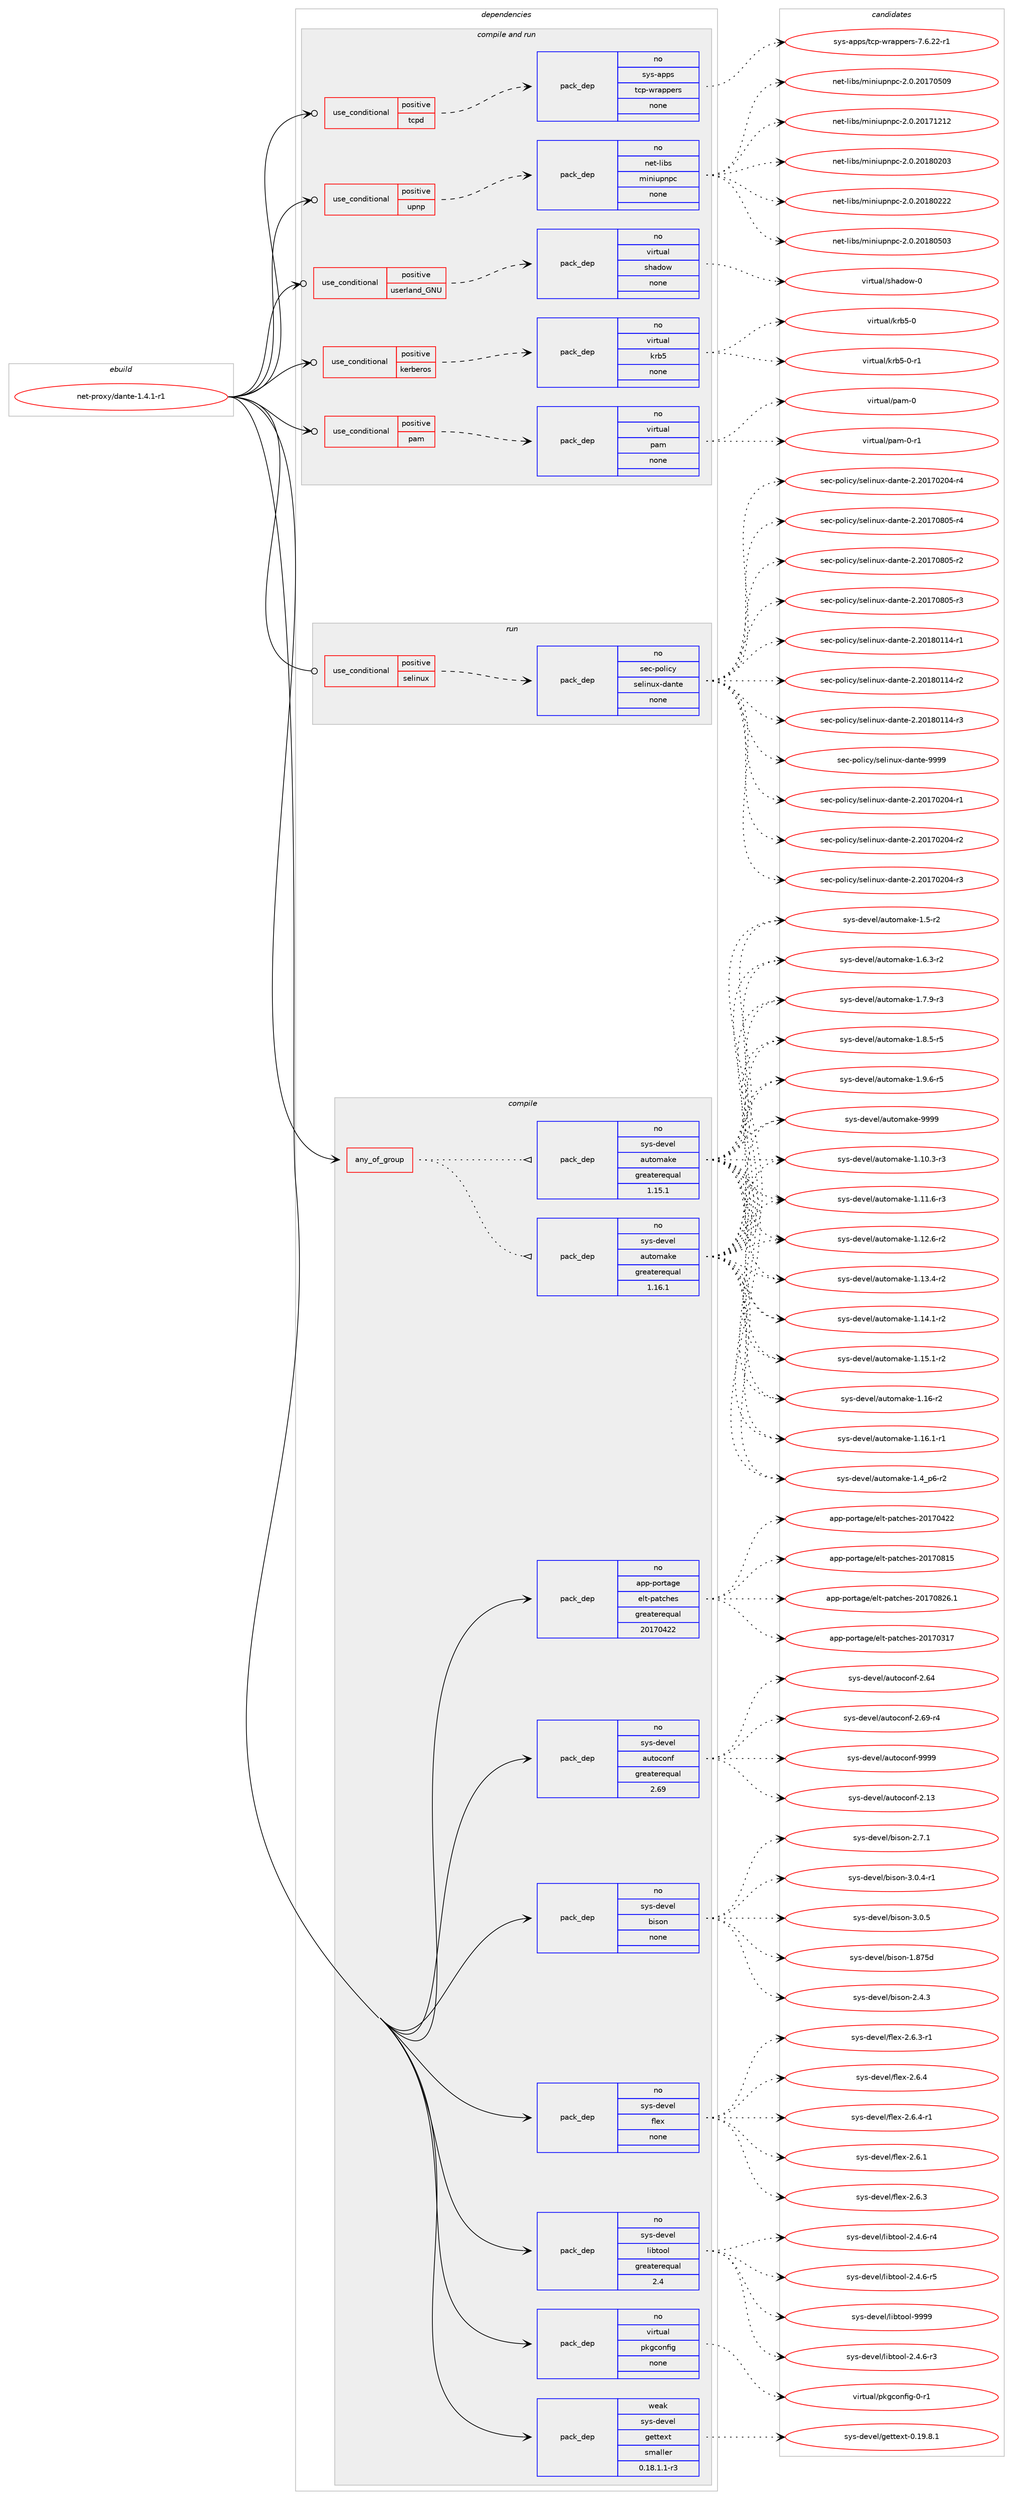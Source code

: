 digraph prolog {

# *************
# Graph options
# *************

newrank=true;
concentrate=true;
compound=true;
graph [rankdir=LR,fontname=Helvetica,fontsize=10,ranksep=1.5];#, ranksep=2.5, nodesep=0.2];
edge  [arrowhead=vee];
node  [fontname=Helvetica,fontsize=10];

# **********
# The ebuild
# **********

subgraph cluster_leftcol {
color=gray;
rank=same;
label=<<i>ebuild</i>>;
id [label="net-proxy/dante-1.4.1-r1", color=red, width=4, href="../net-proxy/dante-1.4.1-r1.svg"];
}

# ****************
# The dependencies
# ****************

subgraph cluster_midcol {
color=gray;
label=<<i>dependencies</i>>;
subgraph cluster_compile {
fillcolor="#eeeeee";
style=filled;
label=<<i>compile</i>>;
subgraph any31 {
dependency1754 [label=<<TABLE BORDER="0" CELLBORDER="1" CELLSPACING="0" CELLPADDING="4"><TR><TD CELLPADDING="10">any_of_group</TD></TR></TABLE>>, shape=none, color=red];subgraph pack1223 {
dependency1755 [label=<<TABLE BORDER="0" CELLBORDER="1" CELLSPACING="0" CELLPADDING="4" WIDTH="220"><TR><TD ROWSPAN="6" CELLPADDING="30">pack_dep</TD></TR><TR><TD WIDTH="110">no</TD></TR><TR><TD>sys-devel</TD></TR><TR><TD>automake</TD></TR><TR><TD>greaterequal</TD></TR><TR><TD>1.16.1</TD></TR></TABLE>>, shape=none, color=blue];
}
dependency1754:e -> dependency1755:w [weight=20,style="dotted",arrowhead="oinv"];
subgraph pack1224 {
dependency1756 [label=<<TABLE BORDER="0" CELLBORDER="1" CELLSPACING="0" CELLPADDING="4" WIDTH="220"><TR><TD ROWSPAN="6" CELLPADDING="30">pack_dep</TD></TR><TR><TD WIDTH="110">no</TD></TR><TR><TD>sys-devel</TD></TR><TR><TD>automake</TD></TR><TR><TD>greaterequal</TD></TR><TR><TD>1.15.1</TD></TR></TABLE>>, shape=none, color=blue];
}
dependency1754:e -> dependency1756:w [weight=20,style="dotted",arrowhead="oinv"];
}
id:e -> dependency1754:w [weight=20,style="solid",arrowhead="vee"];
subgraph pack1225 {
dependency1757 [label=<<TABLE BORDER="0" CELLBORDER="1" CELLSPACING="0" CELLPADDING="4" WIDTH="220"><TR><TD ROWSPAN="6" CELLPADDING="30">pack_dep</TD></TR><TR><TD WIDTH="110">no</TD></TR><TR><TD>app-portage</TD></TR><TR><TD>elt-patches</TD></TR><TR><TD>greaterequal</TD></TR><TR><TD>20170422</TD></TR></TABLE>>, shape=none, color=blue];
}
id:e -> dependency1757:w [weight=20,style="solid",arrowhead="vee"];
subgraph pack1226 {
dependency1758 [label=<<TABLE BORDER="0" CELLBORDER="1" CELLSPACING="0" CELLPADDING="4" WIDTH="220"><TR><TD ROWSPAN="6" CELLPADDING="30">pack_dep</TD></TR><TR><TD WIDTH="110">no</TD></TR><TR><TD>sys-devel</TD></TR><TR><TD>autoconf</TD></TR><TR><TD>greaterequal</TD></TR><TR><TD>2.69</TD></TR></TABLE>>, shape=none, color=blue];
}
id:e -> dependency1758:w [weight=20,style="solid",arrowhead="vee"];
subgraph pack1227 {
dependency1759 [label=<<TABLE BORDER="0" CELLBORDER="1" CELLSPACING="0" CELLPADDING="4" WIDTH="220"><TR><TD ROWSPAN="6" CELLPADDING="30">pack_dep</TD></TR><TR><TD WIDTH="110">no</TD></TR><TR><TD>sys-devel</TD></TR><TR><TD>bison</TD></TR><TR><TD>none</TD></TR><TR><TD></TD></TR></TABLE>>, shape=none, color=blue];
}
id:e -> dependency1759:w [weight=20,style="solid",arrowhead="vee"];
subgraph pack1228 {
dependency1760 [label=<<TABLE BORDER="0" CELLBORDER="1" CELLSPACING="0" CELLPADDING="4" WIDTH="220"><TR><TD ROWSPAN="6" CELLPADDING="30">pack_dep</TD></TR><TR><TD WIDTH="110">no</TD></TR><TR><TD>sys-devel</TD></TR><TR><TD>flex</TD></TR><TR><TD>none</TD></TR><TR><TD></TD></TR></TABLE>>, shape=none, color=blue];
}
id:e -> dependency1760:w [weight=20,style="solid",arrowhead="vee"];
subgraph pack1229 {
dependency1761 [label=<<TABLE BORDER="0" CELLBORDER="1" CELLSPACING="0" CELLPADDING="4" WIDTH="220"><TR><TD ROWSPAN="6" CELLPADDING="30">pack_dep</TD></TR><TR><TD WIDTH="110">no</TD></TR><TR><TD>sys-devel</TD></TR><TR><TD>libtool</TD></TR><TR><TD>greaterequal</TD></TR><TR><TD>2.4</TD></TR></TABLE>>, shape=none, color=blue];
}
id:e -> dependency1761:w [weight=20,style="solid",arrowhead="vee"];
subgraph pack1230 {
dependency1762 [label=<<TABLE BORDER="0" CELLBORDER="1" CELLSPACING="0" CELLPADDING="4" WIDTH="220"><TR><TD ROWSPAN="6" CELLPADDING="30">pack_dep</TD></TR><TR><TD WIDTH="110">no</TD></TR><TR><TD>virtual</TD></TR><TR><TD>pkgconfig</TD></TR><TR><TD>none</TD></TR><TR><TD></TD></TR></TABLE>>, shape=none, color=blue];
}
id:e -> dependency1762:w [weight=20,style="solid",arrowhead="vee"];
subgraph pack1231 {
dependency1763 [label=<<TABLE BORDER="0" CELLBORDER="1" CELLSPACING="0" CELLPADDING="4" WIDTH="220"><TR><TD ROWSPAN="6" CELLPADDING="30">pack_dep</TD></TR><TR><TD WIDTH="110">weak</TD></TR><TR><TD>sys-devel</TD></TR><TR><TD>gettext</TD></TR><TR><TD>smaller</TD></TR><TR><TD>0.18.1.1-r3</TD></TR></TABLE>>, shape=none, color=blue];
}
id:e -> dependency1763:w [weight=20,style="solid",arrowhead="vee"];
}
subgraph cluster_compileandrun {
fillcolor="#eeeeee";
style=filled;
label=<<i>compile and run</i>>;
subgraph cond502 {
dependency1764 [label=<<TABLE BORDER="0" CELLBORDER="1" CELLSPACING="0" CELLPADDING="4"><TR><TD ROWSPAN="3" CELLPADDING="10">use_conditional</TD></TR><TR><TD>positive</TD></TR><TR><TD>kerberos</TD></TR></TABLE>>, shape=none, color=red];
subgraph pack1232 {
dependency1765 [label=<<TABLE BORDER="0" CELLBORDER="1" CELLSPACING="0" CELLPADDING="4" WIDTH="220"><TR><TD ROWSPAN="6" CELLPADDING="30">pack_dep</TD></TR><TR><TD WIDTH="110">no</TD></TR><TR><TD>virtual</TD></TR><TR><TD>krb5</TD></TR><TR><TD>none</TD></TR><TR><TD></TD></TR></TABLE>>, shape=none, color=blue];
}
dependency1764:e -> dependency1765:w [weight=20,style="dashed",arrowhead="vee"];
}
id:e -> dependency1764:w [weight=20,style="solid",arrowhead="odotvee"];
subgraph cond503 {
dependency1766 [label=<<TABLE BORDER="0" CELLBORDER="1" CELLSPACING="0" CELLPADDING="4"><TR><TD ROWSPAN="3" CELLPADDING="10">use_conditional</TD></TR><TR><TD>positive</TD></TR><TR><TD>pam</TD></TR></TABLE>>, shape=none, color=red];
subgraph pack1233 {
dependency1767 [label=<<TABLE BORDER="0" CELLBORDER="1" CELLSPACING="0" CELLPADDING="4" WIDTH="220"><TR><TD ROWSPAN="6" CELLPADDING="30">pack_dep</TD></TR><TR><TD WIDTH="110">no</TD></TR><TR><TD>virtual</TD></TR><TR><TD>pam</TD></TR><TR><TD>none</TD></TR><TR><TD></TD></TR></TABLE>>, shape=none, color=blue];
}
dependency1766:e -> dependency1767:w [weight=20,style="dashed",arrowhead="vee"];
}
id:e -> dependency1766:w [weight=20,style="solid",arrowhead="odotvee"];
subgraph cond504 {
dependency1768 [label=<<TABLE BORDER="0" CELLBORDER="1" CELLSPACING="0" CELLPADDING="4"><TR><TD ROWSPAN="3" CELLPADDING="10">use_conditional</TD></TR><TR><TD>positive</TD></TR><TR><TD>tcpd</TD></TR></TABLE>>, shape=none, color=red];
subgraph pack1234 {
dependency1769 [label=<<TABLE BORDER="0" CELLBORDER="1" CELLSPACING="0" CELLPADDING="4" WIDTH="220"><TR><TD ROWSPAN="6" CELLPADDING="30">pack_dep</TD></TR><TR><TD WIDTH="110">no</TD></TR><TR><TD>sys-apps</TD></TR><TR><TD>tcp-wrappers</TD></TR><TR><TD>none</TD></TR><TR><TD></TD></TR></TABLE>>, shape=none, color=blue];
}
dependency1768:e -> dependency1769:w [weight=20,style="dashed",arrowhead="vee"];
}
id:e -> dependency1768:w [weight=20,style="solid",arrowhead="odotvee"];
subgraph cond505 {
dependency1770 [label=<<TABLE BORDER="0" CELLBORDER="1" CELLSPACING="0" CELLPADDING="4"><TR><TD ROWSPAN="3" CELLPADDING="10">use_conditional</TD></TR><TR><TD>positive</TD></TR><TR><TD>upnp</TD></TR></TABLE>>, shape=none, color=red];
subgraph pack1235 {
dependency1771 [label=<<TABLE BORDER="0" CELLBORDER="1" CELLSPACING="0" CELLPADDING="4" WIDTH="220"><TR><TD ROWSPAN="6" CELLPADDING="30">pack_dep</TD></TR><TR><TD WIDTH="110">no</TD></TR><TR><TD>net-libs</TD></TR><TR><TD>miniupnpc</TD></TR><TR><TD>none</TD></TR><TR><TD></TD></TR></TABLE>>, shape=none, color=blue];
}
dependency1770:e -> dependency1771:w [weight=20,style="dashed",arrowhead="vee"];
}
id:e -> dependency1770:w [weight=20,style="solid",arrowhead="odotvee"];
subgraph cond506 {
dependency1772 [label=<<TABLE BORDER="0" CELLBORDER="1" CELLSPACING="0" CELLPADDING="4"><TR><TD ROWSPAN="3" CELLPADDING="10">use_conditional</TD></TR><TR><TD>positive</TD></TR><TR><TD>userland_GNU</TD></TR></TABLE>>, shape=none, color=red];
subgraph pack1236 {
dependency1773 [label=<<TABLE BORDER="0" CELLBORDER="1" CELLSPACING="0" CELLPADDING="4" WIDTH="220"><TR><TD ROWSPAN="6" CELLPADDING="30">pack_dep</TD></TR><TR><TD WIDTH="110">no</TD></TR><TR><TD>virtual</TD></TR><TR><TD>shadow</TD></TR><TR><TD>none</TD></TR><TR><TD></TD></TR></TABLE>>, shape=none, color=blue];
}
dependency1772:e -> dependency1773:w [weight=20,style="dashed",arrowhead="vee"];
}
id:e -> dependency1772:w [weight=20,style="solid",arrowhead="odotvee"];
}
subgraph cluster_run {
fillcolor="#eeeeee";
style=filled;
label=<<i>run</i>>;
subgraph cond507 {
dependency1774 [label=<<TABLE BORDER="0" CELLBORDER="1" CELLSPACING="0" CELLPADDING="4"><TR><TD ROWSPAN="3" CELLPADDING="10">use_conditional</TD></TR><TR><TD>positive</TD></TR><TR><TD>selinux</TD></TR></TABLE>>, shape=none, color=red];
subgraph pack1237 {
dependency1775 [label=<<TABLE BORDER="0" CELLBORDER="1" CELLSPACING="0" CELLPADDING="4" WIDTH="220"><TR><TD ROWSPAN="6" CELLPADDING="30">pack_dep</TD></TR><TR><TD WIDTH="110">no</TD></TR><TR><TD>sec-policy</TD></TR><TR><TD>selinux-dante</TD></TR><TR><TD>none</TD></TR><TR><TD></TD></TR></TABLE>>, shape=none, color=blue];
}
dependency1774:e -> dependency1775:w [weight=20,style="dashed",arrowhead="vee"];
}
id:e -> dependency1774:w [weight=20,style="solid",arrowhead="odot"];
}
}

# **************
# The candidates
# **************

subgraph cluster_choices {
rank=same;
color=gray;
label=<<i>candidates</i>>;

subgraph choice1223 {
color=black;
nodesep=1;
choice11512111545100101118101108479711711611110997107101454946494846514511451 [label="sys-devel/automake-1.10.3-r3", color=red, width=4,href="../sys-devel/automake-1.10.3-r3.svg"];
choice11512111545100101118101108479711711611110997107101454946494946544511451 [label="sys-devel/automake-1.11.6-r3", color=red, width=4,href="../sys-devel/automake-1.11.6-r3.svg"];
choice11512111545100101118101108479711711611110997107101454946495046544511450 [label="sys-devel/automake-1.12.6-r2", color=red, width=4,href="../sys-devel/automake-1.12.6-r2.svg"];
choice11512111545100101118101108479711711611110997107101454946495146524511450 [label="sys-devel/automake-1.13.4-r2", color=red, width=4,href="../sys-devel/automake-1.13.4-r2.svg"];
choice11512111545100101118101108479711711611110997107101454946495246494511450 [label="sys-devel/automake-1.14.1-r2", color=red, width=4,href="../sys-devel/automake-1.14.1-r2.svg"];
choice11512111545100101118101108479711711611110997107101454946495346494511450 [label="sys-devel/automake-1.15.1-r2", color=red, width=4,href="../sys-devel/automake-1.15.1-r2.svg"];
choice1151211154510010111810110847971171161111099710710145494649544511450 [label="sys-devel/automake-1.16-r2", color=red, width=4,href="../sys-devel/automake-1.16-r2.svg"];
choice11512111545100101118101108479711711611110997107101454946495446494511449 [label="sys-devel/automake-1.16.1-r1", color=red, width=4,href="../sys-devel/automake-1.16.1-r1.svg"];
choice115121115451001011181011084797117116111109971071014549465295112544511450 [label="sys-devel/automake-1.4_p6-r2", color=red, width=4,href="../sys-devel/automake-1.4_p6-r2.svg"];
choice11512111545100101118101108479711711611110997107101454946534511450 [label="sys-devel/automake-1.5-r2", color=red, width=4,href="../sys-devel/automake-1.5-r2.svg"];
choice115121115451001011181011084797117116111109971071014549465446514511450 [label="sys-devel/automake-1.6.3-r2", color=red, width=4,href="../sys-devel/automake-1.6.3-r2.svg"];
choice115121115451001011181011084797117116111109971071014549465546574511451 [label="sys-devel/automake-1.7.9-r3", color=red, width=4,href="../sys-devel/automake-1.7.9-r3.svg"];
choice115121115451001011181011084797117116111109971071014549465646534511453 [label="sys-devel/automake-1.8.5-r5", color=red, width=4,href="../sys-devel/automake-1.8.5-r5.svg"];
choice115121115451001011181011084797117116111109971071014549465746544511453 [label="sys-devel/automake-1.9.6-r5", color=red, width=4,href="../sys-devel/automake-1.9.6-r5.svg"];
choice115121115451001011181011084797117116111109971071014557575757 [label="sys-devel/automake-9999", color=red, width=4,href="../sys-devel/automake-9999.svg"];
dependency1755:e -> choice11512111545100101118101108479711711611110997107101454946494846514511451:w [style=dotted,weight="100"];
dependency1755:e -> choice11512111545100101118101108479711711611110997107101454946494946544511451:w [style=dotted,weight="100"];
dependency1755:e -> choice11512111545100101118101108479711711611110997107101454946495046544511450:w [style=dotted,weight="100"];
dependency1755:e -> choice11512111545100101118101108479711711611110997107101454946495146524511450:w [style=dotted,weight="100"];
dependency1755:e -> choice11512111545100101118101108479711711611110997107101454946495246494511450:w [style=dotted,weight="100"];
dependency1755:e -> choice11512111545100101118101108479711711611110997107101454946495346494511450:w [style=dotted,weight="100"];
dependency1755:e -> choice1151211154510010111810110847971171161111099710710145494649544511450:w [style=dotted,weight="100"];
dependency1755:e -> choice11512111545100101118101108479711711611110997107101454946495446494511449:w [style=dotted,weight="100"];
dependency1755:e -> choice115121115451001011181011084797117116111109971071014549465295112544511450:w [style=dotted,weight="100"];
dependency1755:e -> choice11512111545100101118101108479711711611110997107101454946534511450:w [style=dotted,weight="100"];
dependency1755:e -> choice115121115451001011181011084797117116111109971071014549465446514511450:w [style=dotted,weight="100"];
dependency1755:e -> choice115121115451001011181011084797117116111109971071014549465546574511451:w [style=dotted,weight="100"];
dependency1755:e -> choice115121115451001011181011084797117116111109971071014549465646534511453:w [style=dotted,weight="100"];
dependency1755:e -> choice115121115451001011181011084797117116111109971071014549465746544511453:w [style=dotted,weight="100"];
dependency1755:e -> choice115121115451001011181011084797117116111109971071014557575757:w [style=dotted,weight="100"];
}
subgraph choice1224 {
color=black;
nodesep=1;
choice11512111545100101118101108479711711611110997107101454946494846514511451 [label="sys-devel/automake-1.10.3-r3", color=red, width=4,href="../sys-devel/automake-1.10.3-r3.svg"];
choice11512111545100101118101108479711711611110997107101454946494946544511451 [label="sys-devel/automake-1.11.6-r3", color=red, width=4,href="../sys-devel/automake-1.11.6-r3.svg"];
choice11512111545100101118101108479711711611110997107101454946495046544511450 [label="sys-devel/automake-1.12.6-r2", color=red, width=4,href="../sys-devel/automake-1.12.6-r2.svg"];
choice11512111545100101118101108479711711611110997107101454946495146524511450 [label="sys-devel/automake-1.13.4-r2", color=red, width=4,href="../sys-devel/automake-1.13.4-r2.svg"];
choice11512111545100101118101108479711711611110997107101454946495246494511450 [label="sys-devel/automake-1.14.1-r2", color=red, width=4,href="../sys-devel/automake-1.14.1-r2.svg"];
choice11512111545100101118101108479711711611110997107101454946495346494511450 [label="sys-devel/automake-1.15.1-r2", color=red, width=4,href="../sys-devel/automake-1.15.1-r2.svg"];
choice1151211154510010111810110847971171161111099710710145494649544511450 [label="sys-devel/automake-1.16-r2", color=red, width=4,href="../sys-devel/automake-1.16-r2.svg"];
choice11512111545100101118101108479711711611110997107101454946495446494511449 [label="sys-devel/automake-1.16.1-r1", color=red, width=4,href="../sys-devel/automake-1.16.1-r1.svg"];
choice115121115451001011181011084797117116111109971071014549465295112544511450 [label="sys-devel/automake-1.4_p6-r2", color=red, width=4,href="../sys-devel/automake-1.4_p6-r2.svg"];
choice11512111545100101118101108479711711611110997107101454946534511450 [label="sys-devel/automake-1.5-r2", color=red, width=4,href="../sys-devel/automake-1.5-r2.svg"];
choice115121115451001011181011084797117116111109971071014549465446514511450 [label="sys-devel/automake-1.6.3-r2", color=red, width=4,href="../sys-devel/automake-1.6.3-r2.svg"];
choice115121115451001011181011084797117116111109971071014549465546574511451 [label="sys-devel/automake-1.7.9-r3", color=red, width=4,href="../sys-devel/automake-1.7.9-r3.svg"];
choice115121115451001011181011084797117116111109971071014549465646534511453 [label="sys-devel/automake-1.8.5-r5", color=red, width=4,href="../sys-devel/automake-1.8.5-r5.svg"];
choice115121115451001011181011084797117116111109971071014549465746544511453 [label="sys-devel/automake-1.9.6-r5", color=red, width=4,href="../sys-devel/automake-1.9.6-r5.svg"];
choice115121115451001011181011084797117116111109971071014557575757 [label="sys-devel/automake-9999", color=red, width=4,href="../sys-devel/automake-9999.svg"];
dependency1756:e -> choice11512111545100101118101108479711711611110997107101454946494846514511451:w [style=dotted,weight="100"];
dependency1756:e -> choice11512111545100101118101108479711711611110997107101454946494946544511451:w [style=dotted,weight="100"];
dependency1756:e -> choice11512111545100101118101108479711711611110997107101454946495046544511450:w [style=dotted,weight="100"];
dependency1756:e -> choice11512111545100101118101108479711711611110997107101454946495146524511450:w [style=dotted,weight="100"];
dependency1756:e -> choice11512111545100101118101108479711711611110997107101454946495246494511450:w [style=dotted,weight="100"];
dependency1756:e -> choice11512111545100101118101108479711711611110997107101454946495346494511450:w [style=dotted,weight="100"];
dependency1756:e -> choice1151211154510010111810110847971171161111099710710145494649544511450:w [style=dotted,weight="100"];
dependency1756:e -> choice11512111545100101118101108479711711611110997107101454946495446494511449:w [style=dotted,weight="100"];
dependency1756:e -> choice115121115451001011181011084797117116111109971071014549465295112544511450:w [style=dotted,weight="100"];
dependency1756:e -> choice11512111545100101118101108479711711611110997107101454946534511450:w [style=dotted,weight="100"];
dependency1756:e -> choice115121115451001011181011084797117116111109971071014549465446514511450:w [style=dotted,weight="100"];
dependency1756:e -> choice115121115451001011181011084797117116111109971071014549465546574511451:w [style=dotted,weight="100"];
dependency1756:e -> choice115121115451001011181011084797117116111109971071014549465646534511453:w [style=dotted,weight="100"];
dependency1756:e -> choice115121115451001011181011084797117116111109971071014549465746544511453:w [style=dotted,weight="100"];
dependency1756:e -> choice115121115451001011181011084797117116111109971071014557575757:w [style=dotted,weight="100"];
}
subgraph choice1225 {
color=black;
nodesep=1;
choice97112112451121111141169710310147101108116451129711699104101115455048495548514955 [label="app-portage/elt-patches-20170317", color=red, width=4,href="../app-portage/elt-patches-20170317.svg"];
choice97112112451121111141169710310147101108116451129711699104101115455048495548525050 [label="app-portage/elt-patches-20170422", color=red, width=4,href="../app-portage/elt-patches-20170422.svg"];
choice97112112451121111141169710310147101108116451129711699104101115455048495548564953 [label="app-portage/elt-patches-20170815", color=red, width=4,href="../app-portage/elt-patches-20170815.svg"];
choice971121124511211111411697103101471011081164511297116991041011154550484955485650544649 [label="app-portage/elt-patches-20170826.1", color=red, width=4,href="../app-portage/elt-patches-20170826.1.svg"];
dependency1757:e -> choice97112112451121111141169710310147101108116451129711699104101115455048495548514955:w [style=dotted,weight="100"];
dependency1757:e -> choice97112112451121111141169710310147101108116451129711699104101115455048495548525050:w [style=dotted,weight="100"];
dependency1757:e -> choice97112112451121111141169710310147101108116451129711699104101115455048495548564953:w [style=dotted,weight="100"];
dependency1757:e -> choice971121124511211111411697103101471011081164511297116991041011154550484955485650544649:w [style=dotted,weight="100"];
}
subgraph choice1226 {
color=black;
nodesep=1;
choice115121115451001011181011084797117116111991111101024550464951 [label="sys-devel/autoconf-2.13", color=red, width=4,href="../sys-devel/autoconf-2.13.svg"];
choice115121115451001011181011084797117116111991111101024550465452 [label="sys-devel/autoconf-2.64", color=red, width=4,href="../sys-devel/autoconf-2.64.svg"];
choice1151211154510010111810110847971171161119911111010245504654574511452 [label="sys-devel/autoconf-2.69-r4", color=red, width=4,href="../sys-devel/autoconf-2.69-r4.svg"];
choice115121115451001011181011084797117116111991111101024557575757 [label="sys-devel/autoconf-9999", color=red, width=4,href="../sys-devel/autoconf-9999.svg"];
dependency1758:e -> choice115121115451001011181011084797117116111991111101024550464951:w [style=dotted,weight="100"];
dependency1758:e -> choice115121115451001011181011084797117116111991111101024550465452:w [style=dotted,weight="100"];
dependency1758:e -> choice1151211154510010111810110847971171161119911111010245504654574511452:w [style=dotted,weight="100"];
dependency1758:e -> choice115121115451001011181011084797117116111991111101024557575757:w [style=dotted,weight="100"];
}
subgraph choice1227 {
color=black;
nodesep=1;
choice115121115451001011181011084798105115111110454946565553100 [label="sys-devel/bison-1.875d", color=red, width=4,href="../sys-devel/bison-1.875d.svg"];
choice115121115451001011181011084798105115111110455046524651 [label="sys-devel/bison-2.4.3", color=red, width=4,href="../sys-devel/bison-2.4.3.svg"];
choice115121115451001011181011084798105115111110455046554649 [label="sys-devel/bison-2.7.1", color=red, width=4,href="../sys-devel/bison-2.7.1.svg"];
choice1151211154510010111810110847981051151111104551464846524511449 [label="sys-devel/bison-3.0.4-r1", color=red, width=4,href="../sys-devel/bison-3.0.4-r1.svg"];
choice115121115451001011181011084798105115111110455146484653 [label="sys-devel/bison-3.0.5", color=red, width=4,href="../sys-devel/bison-3.0.5.svg"];
dependency1759:e -> choice115121115451001011181011084798105115111110454946565553100:w [style=dotted,weight="100"];
dependency1759:e -> choice115121115451001011181011084798105115111110455046524651:w [style=dotted,weight="100"];
dependency1759:e -> choice115121115451001011181011084798105115111110455046554649:w [style=dotted,weight="100"];
dependency1759:e -> choice1151211154510010111810110847981051151111104551464846524511449:w [style=dotted,weight="100"];
dependency1759:e -> choice115121115451001011181011084798105115111110455146484653:w [style=dotted,weight="100"];
}
subgraph choice1228 {
color=black;
nodesep=1;
choice1151211154510010111810110847102108101120455046544649 [label="sys-devel/flex-2.6.1", color=red, width=4,href="../sys-devel/flex-2.6.1.svg"];
choice1151211154510010111810110847102108101120455046544651 [label="sys-devel/flex-2.6.3", color=red, width=4,href="../sys-devel/flex-2.6.3.svg"];
choice11512111545100101118101108471021081011204550465446514511449 [label="sys-devel/flex-2.6.3-r1", color=red, width=4,href="../sys-devel/flex-2.6.3-r1.svg"];
choice1151211154510010111810110847102108101120455046544652 [label="sys-devel/flex-2.6.4", color=red, width=4,href="../sys-devel/flex-2.6.4.svg"];
choice11512111545100101118101108471021081011204550465446524511449 [label="sys-devel/flex-2.6.4-r1", color=red, width=4,href="../sys-devel/flex-2.6.4-r1.svg"];
dependency1760:e -> choice1151211154510010111810110847102108101120455046544649:w [style=dotted,weight="100"];
dependency1760:e -> choice1151211154510010111810110847102108101120455046544651:w [style=dotted,weight="100"];
dependency1760:e -> choice11512111545100101118101108471021081011204550465446514511449:w [style=dotted,weight="100"];
dependency1760:e -> choice1151211154510010111810110847102108101120455046544652:w [style=dotted,weight="100"];
dependency1760:e -> choice11512111545100101118101108471021081011204550465446524511449:w [style=dotted,weight="100"];
}
subgraph choice1229 {
color=black;
nodesep=1;
choice1151211154510010111810110847108105981161111111084550465246544511451 [label="sys-devel/libtool-2.4.6-r3", color=red, width=4,href="../sys-devel/libtool-2.4.6-r3.svg"];
choice1151211154510010111810110847108105981161111111084550465246544511452 [label="sys-devel/libtool-2.4.6-r4", color=red, width=4,href="../sys-devel/libtool-2.4.6-r4.svg"];
choice1151211154510010111810110847108105981161111111084550465246544511453 [label="sys-devel/libtool-2.4.6-r5", color=red, width=4,href="../sys-devel/libtool-2.4.6-r5.svg"];
choice1151211154510010111810110847108105981161111111084557575757 [label="sys-devel/libtool-9999", color=red, width=4,href="../sys-devel/libtool-9999.svg"];
dependency1761:e -> choice1151211154510010111810110847108105981161111111084550465246544511451:w [style=dotted,weight="100"];
dependency1761:e -> choice1151211154510010111810110847108105981161111111084550465246544511452:w [style=dotted,weight="100"];
dependency1761:e -> choice1151211154510010111810110847108105981161111111084550465246544511453:w [style=dotted,weight="100"];
dependency1761:e -> choice1151211154510010111810110847108105981161111111084557575757:w [style=dotted,weight="100"];
}
subgraph choice1230 {
color=black;
nodesep=1;
choice11810511411611797108471121071039911111010210510345484511449 [label="virtual/pkgconfig-0-r1", color=red, width=4,href="../virtual/pkgconfig-0-r1.svg"];
dependency1762:e -> choice11810511411611797108471121071039911111010210510345484511449:w [style=dotted,weight="100"];
}
subgraph choice1231 {
color=black;
nodesep=1;
choice1151211154510010111810110847103101116116101120116454846495746564649 [label="sys-devel/gettext-0.19.8.1", color=red, width=4,href="../sys-devel/gettext-0.19.8.1.svg"];
dependency1763:e -> choice1151211154510010111810110847103101116116101120116454846495746564649:w [style=dotted,weight="100"];
}
subgraph choice1232 {
color=black;
nodesep=1;
choice118105114116117971084710711498534548 [label="virtual/krb5-0", color=red, width=4,href="../virtual/krb5-0.svg"];
choice1181051141161179710847107114985345484511449 [label="virtual/krb5-0-r1", color=red, width=4,href="../virtual/krb5-0-r1.svg"];
dependency1765:e -> choice118105114116117971084710711498534548:w [style=dotted,weight="100"];
dependency1765:e -> choice1181051141161179710847107114985345484511449:w [style=dotted,weight="100"];
}
subgraph choice1233 {
color=black;
nodesep=1;
choice1181051141161179710847112971094548 [label="virtual/pam-0", color=red, width=4,href="../virtual/pam-0.svg"];
choice11810511411611797108471129710945484511449 [label="virtual/pam-0-r1", color=red, width=4,href="../virtual/pam-0-r1.svg"];
dependency1767:e -> choice1181051141161179710847112971094548:w [style=dotted,weight="100"];
dependency1767:e -> choice11810511411611797108471129710945484511449:w [style=dotted,weight="100"];
}
subgraph choice1234 {
color=black;
nodesep=1;
choice115121115459711211211547116991124511911497112112101114115455546544650504511449 [label="sys-apps/tcp-wrappers-7.6.22-r1", color=red, width=4,href="../sys-apps/tcp-wrappers-7.6.22-r1.svg"];
dependency1769:e -> choice115121115459711211211547116991124511911497112112101114115455546544650504511449:w [style=dotted,weight="100"];
}
subgraph choice1235 {
color=black;
nodesep=1;
choice1101011164510810598115471091051101051171121101129945504648465048495548534857 [label="net-libs/miniupnpc-2.0.20170509", color=red, width=4,href="../net-libs/miniupnpc-2.0.20170509.svg"];
choice1101011164510810598115471091051101051171121101129945504648465048495549504950 [label="net-libs/miniupnpc-2.0.20171212", color=red, width=4,href="../net-libs/miniupnpc-2.0.20171212.svg"];
choice1101011164510810598115471091051101051171121101129945504648465048495648504851 [label="net-libs/miniupnpc-2.0.20180203", color=red, width=4,href="../net-libs/miniupnpc-2.0.20180203.svg"];
choice1101011164510810598115471091051101051171121101129945504648465048495648505050 [label="net-libs/miniupnpc-2.0.20180222", color=red, width=4,href="../net-libs/miniupnpc-2.0.20180222.svg"];
choice1101011164510810598115471091051101051171121101129945504648465048495648534851 [label="net-libs/miniupnpc-2.0.20180503", color=red, width=4,href="../net-libs/miniupnpc-2.0.20180503.svg"];
dependency1771:e -> choice1101011164510810598115471091051101051171121101129945504648465048495548534857:w [style=dotted,weight="100"];
dependency1771:e -> choice1101011164510810598115471091051101051171121101129945504648465048495549504950:w [style=dotted,weight="100"];
dependency1771:e -> choice1101011164510810598115471091051101051171121101129945504648465048495648504851:w [style=dotted,weight="100"];
dependency1771:e -> choice1101011164510810598115471091051101051171121101129945504648465048495648505050:w [style=dotted,weight="100"];
dependency1771:e -> choice1101011164510810598115471091051101051171121101129945504648465048495648534851:w [style=dotted,weight="100"];
}
subgraph choice1236 {
color=black;
nodesep=1;
choice1181051141161179710847115104971001111194548 [label="virtual/shadow-0", color=red, width=4,href="../virtual/shadow-0.svg"];
dependency1773:e -> choice1181051141161179710847115104971001111194548:w [style=dotted,weight="100"];
}
subgraph choice1237 {
color=black;
nodesep=1;
choice11510199451121111081059912147115101108105110117120451009711011610145504650484955485048524511449 [label="sec-policy/selinux-dante-2.20170204-r1", color=red, width=4,href="../sec-policy/selinux-dante-2.20170204-r1.svg"];
choice11510199451121111081059912147115101108105110117120451009711011610145504650484955485048524511450 [label="sec-policy/selinux-dante-2.20170204-r2", color=red, width=4,href="../sec-policy/selinux-dante-2.20170204-r2.svg"];
choice11510199451121111081059912147115101108105110117120451009711011610145504650484955485048524511451 [label="sec-policy/selinux-dante-2.20170204-r3", color=red, width=4,href="../sec-policy/selinux-dante-2.20170204-r3.svg"];
choice11510199451121111081059912147115101108105110117120451009711011610145504650484955485048524511452 [label="sec-policy/selinux-dante-2.20170204-r4", color=red, width=4,href="../sec-policy/selinux-dante-2.20170204-r4.svg"];
choice11510199451121111081059912147115101108105110117120451009711011610145504650484955485648534511452 [label="sec-policy/selinux-dante-2.20170805-r4", color=red, width=4,href="../sec-policy/selinux-dante-2.20170805-r4.svg"];
choice11510199451121111081059912147115101108105110117120451009711011610145504650484955485648534511450 [label="sec-policy/selinux-dante-2.20170805-r2", color=red, width=4,href="../sec-policy/selinux-dante-2.20170805-r2.svg"];
choice11510199451121111081059912147115101108105110117120451009711011610145504650484955485648534511451 [label="sec-policy/selinux-dante-2.20170805-r3", color=red, width=4,href="../sec-policy/selinux-dante-2.20170805-r3.svg"];
choice11510199451121111081059912147115101108105110117120451009711011610145504650484956484949524511449 [label="sec-policy/selinux-dante-2.20180114-r1", color=red, width=4,href="../sec-policy/selinux-dante-2.20180114-r1.svg"];
choice11510199451121111081059912147115101108105110117120451009711011610145504650484956484949524511450 [label="sec-policy/selinux-dante-2.20180114-r2", color=red, width=4,href="../sec-policy/selinux-dante-2.20180114-r2.svg"];
choice11510199451121111081059912147115101108105110117120451009711011610145504650484956484949524511451 [label="sec-policy/selinux-dante-2.20180114-r3", color=red, width=4,href="../sec-policy/selinux-dante-2.20180114-r3.svg"];
choice1151019945112111108105991214711510110810511011712045100971101161014557575757 [label="sec-policy/selinux-dante-9999", color=red, width=4,href="../sec-policy/selinux-dante-9999.svg"];
dependency1775:e -> choice11510199451121111081059912147115101108105110117120451009711011610145504650484955485048524511449:w [style=dotted,weight="100"];
dependency1775:e -> choice11510199451121111081059912147115101108105110117120451009711011610145504650484955485048524511450:w [style=dotted,weight="100"];
dependency1775:e -> choice11510199451121111081059912147115101108105110117120451009711011610145504650484955485048524511451:w [style=dotted,weight="100"];
dependency1775:e -> choice11510199451121111081059912147115101108105110117120451009711011610145504650484955485048524511452:w [style=dotted,weight="100"];
dependency1775:e -> choice11510199451121111081059912147115101108105110117120451009711011610145504650484955485648534511452:w [style=dotted,weight="100"];
dependency1775:e -> choice11510199451121111081059912147115101108105110117120451009711011610145504650484955485648534511450:w [style=dotted,weight="100"];
dependency1775:e -> choice11510199451121111081059912147115101108105110117120451009711011610145504650484955485648534511451:w [style=dotted,weight="100"];
dependency1775:e -> choice11510199451121111081059912147115101108105110117120451009711011610145504650484956484949524511449:w [style=dotted,weight="100"];
dependency1775:e -> choice11510199451121111081059912147115101108105110117120451009711011610145504650484956484949524511450:w [style=dotted,weight="100"];
dependency1775:e -> choice11510199451121111081059912147115101108105110117120451009711011610145504650484956484949524511451:w [style=dotted,weight="100"];
dependency1775:e -> choice1151019945112111108105991214711510110810511011712045100971101161014557575757:w [style=dotted,weight="100"];
}
}

}

